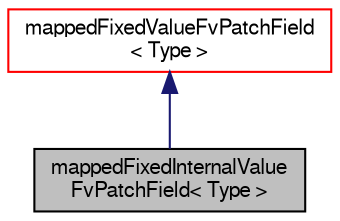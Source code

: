 digraph "mappedFixedInternalValueFvPatchField&lt; Type &gt;"
{
  bgcolor="transparent";
  edge [fontname="FreeSans",fontsize="10",labelfontname="FreeSans",labelfontsize="10"];
  node [fontname="FreeSans",fontsize="10",shape=record];
  Node0 [label="mappedFixedInternalValue\lFvPatchField\< Type \>",height=0.2,width=0.4,color="black", fillcolor="grey75", style="filled", fontcolor="black"];
  Node1 -> Node0 [dir="back",color="midnightblue",fontsize="10",style="solid",fontname="FreeSans"];
  Node1 [label="mappedFixedValueFvPatchField\l\< Type \>",height=0.2,width=0.4,color="red",URL="$a22174.html",tooltip="This boundary condition maps the value at a set of cells or patch faces back to *this. "];
}
